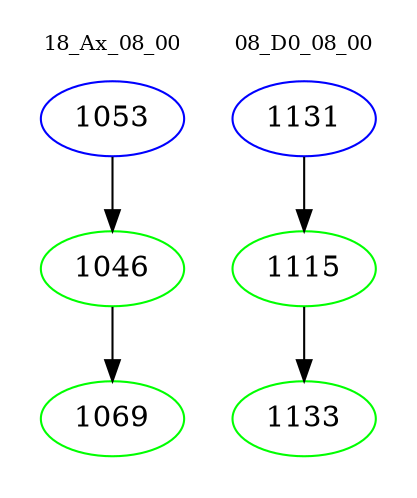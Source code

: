 digraph{
subgraph cluster_0 {
color = white
label = "18_Ax_08_00";
fontsize=10;
T0_1053 [label="1053", color="blue"]
T0_1053 -> T0_1046 [color="black"]
T0_1046 [label="1046", color="green"]
T0_1046 -> T0_1069 [color="black"]
T0_1069 [label="1069", color="green"]
}
subgraph cluster_1 {
color = white
label = "08_D0_08_00";
fontsize=10;
T1_1131 [label="1131", color="blue"]
T1_1131 -> T1_1115 [color="black"]
T1_1115 [label="1115", color="green"]
T1_1115 -> T1_1133 [color="black"]
T1_1133 [label="1133", color="green"]
}
}
